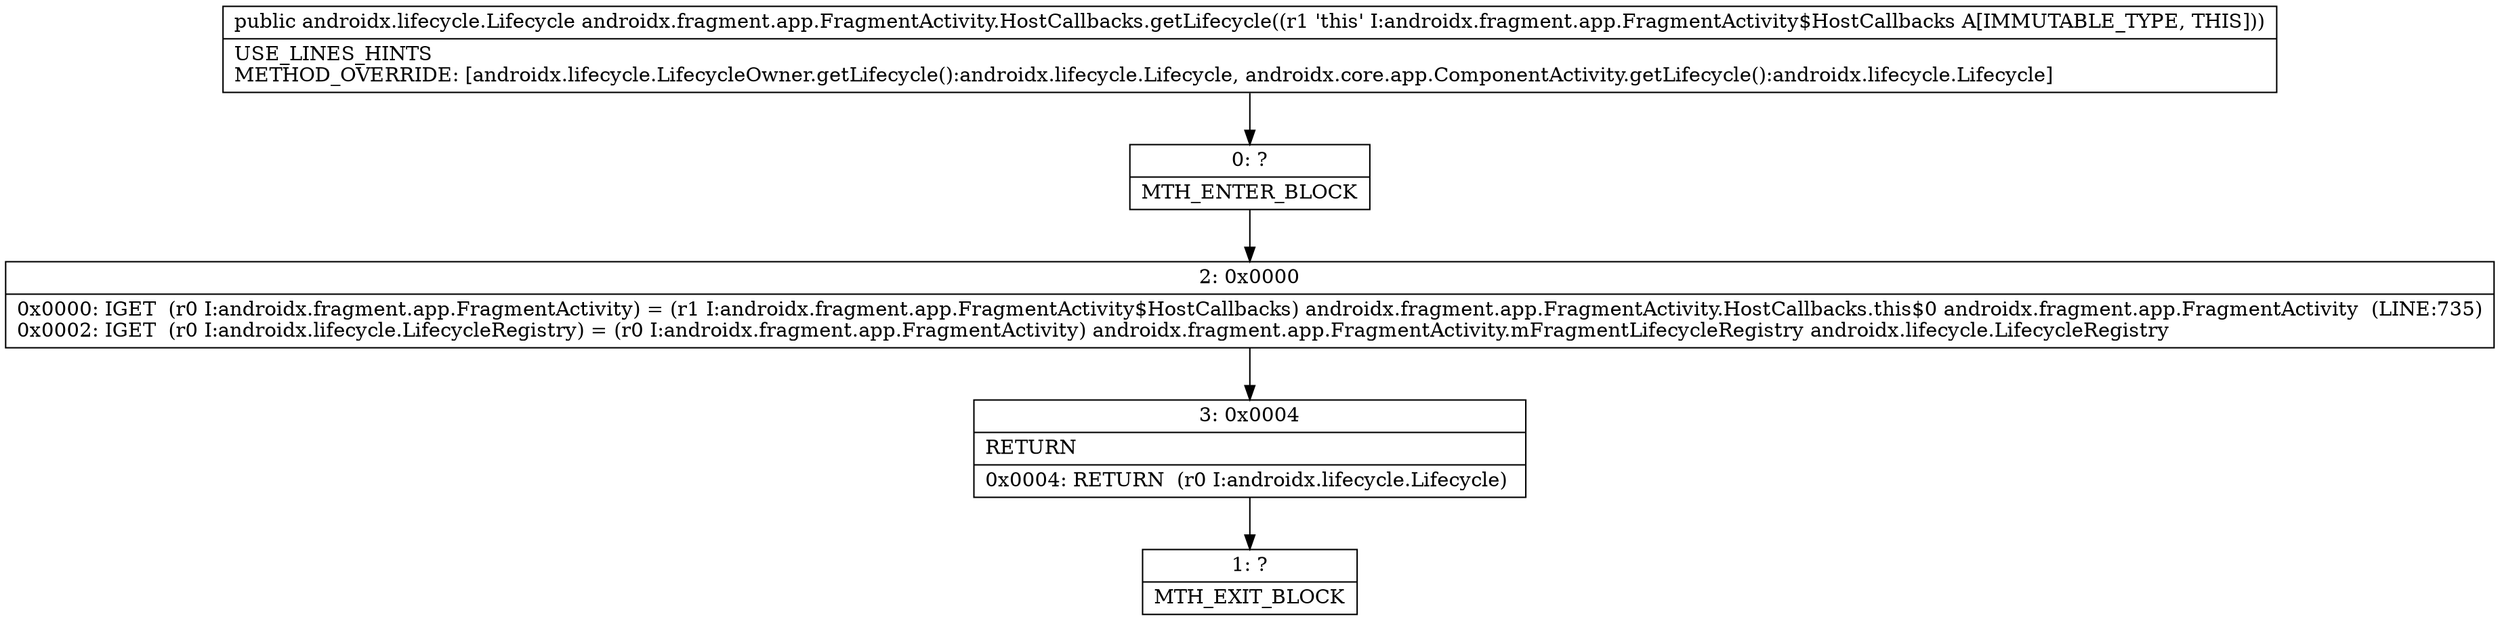 digraph "CFG forandroidx.fragment.app.FragmentActivity.HostCallbacks.getLifecycle()Landroidx\/lifecycle\/Lifecycle;" {
Node_0 [shape=record,label="{0\:\ ?|MTH_ENTER_BLOCK\l}"];
Node_2 [shape=record,label="{2\:\ 0x0000|0x0000: IGET  (r0 I:androidx.fragment.app.FragmentActivity) = (r1 I:androidx.fragment.app.FragmentActivity$HostCallbacks) androidx.fragment.app.FragmentActivity.HostCallbacks.this$0 androidx.fragment.app.FragmentActivity  (LINE:735)\l0x0002: IGET  (r0 I:androidx.lifecycle.LifecycleRegistry) = (r0 I:androidx.fragment.app.FragmentActivity) androidx.fragment.app.FragmentActivity.mFragmentLifecycleRegistry androidx.lifecycle.LifecycleRegistry \l}"];
Node_3 [shape=record,label="{3\:\ 0x0004|RETURN\l|0x0004: RETURN  (r0 I:androidx.lifecycle.Lifecycle) \l}"];
Node_1 [shape=record,label="{1\:\ ?|MTH_EXIT_BLOCK\l}"];
MethodNode[shape=record,label="{public androidx.lifecycle.Lifecycle androidx.fragment.app.FragmentActivity.HostCallbacks.getLifecycle((r1 'this' I:androidx.fragment.app.FragmentActivity$HostCallbacks A[IMMUTABLE_TYPE, THIS]))  | USE_LINES_HINTS\lMETHOD_OVERRIDE: [androidx.lifecycle.LifecycleOwner.getLifecycle():androidx.lifecycle.Lifecycle, androidx.core.app.ComponentActivity.getLifecycle():androidx.lifecycle.Lifecycle]\l}"];
MethodNode -> Node_0;Node_0 -> Node_2;
Node_2 -> Node_3;
Node_3 -> Node_1;
}

